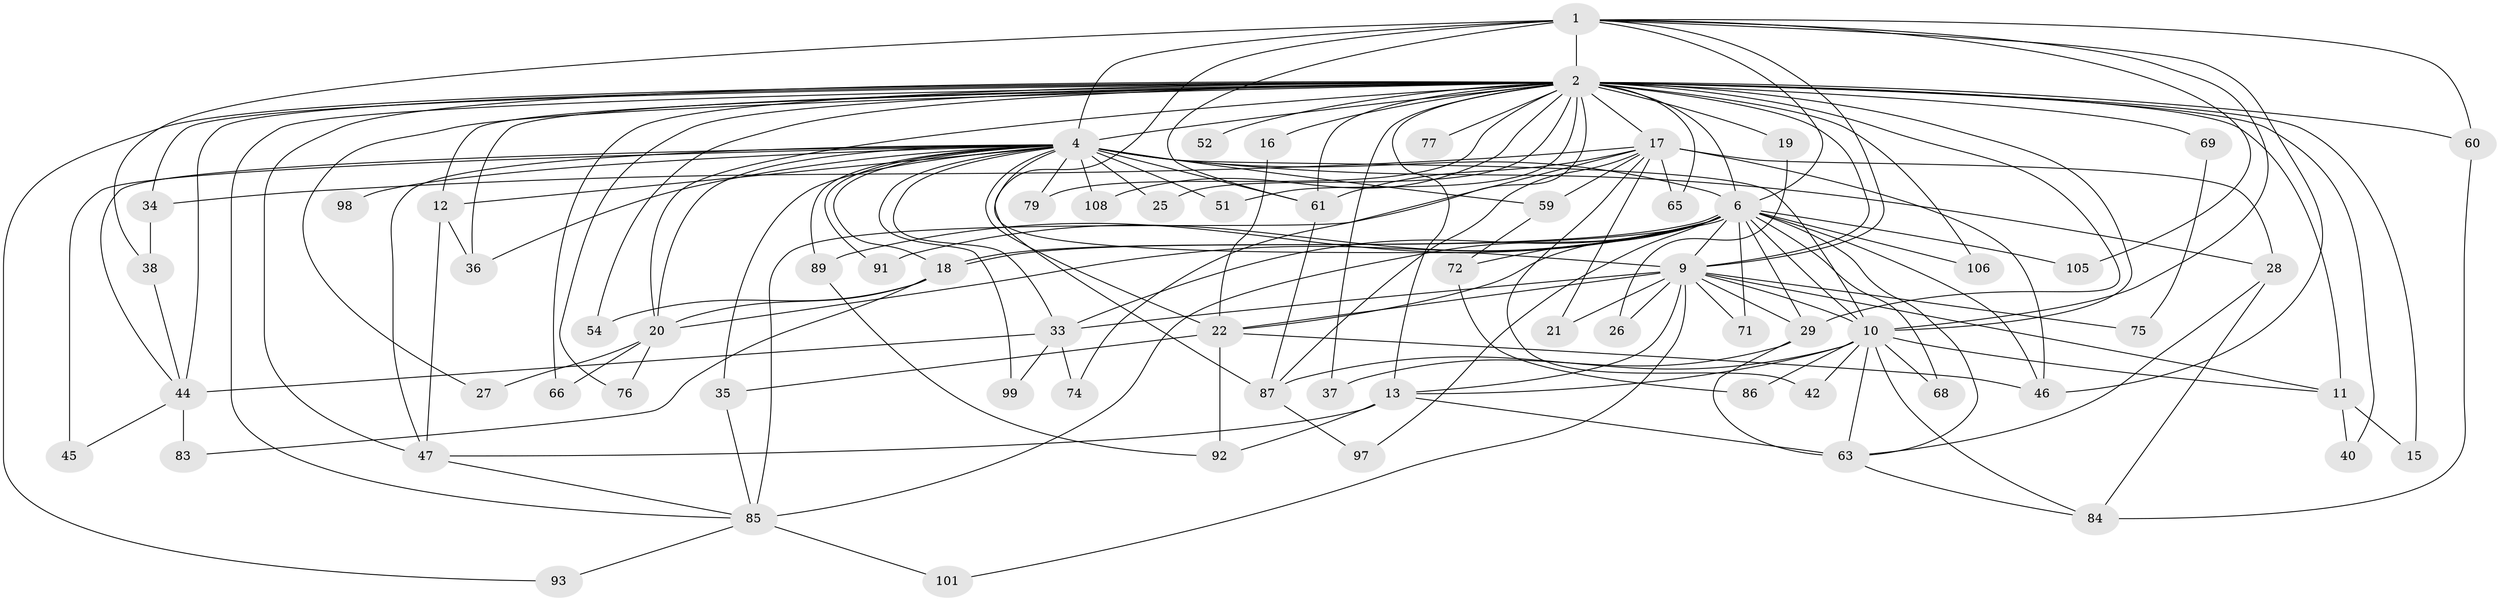 // original degree distribution, {20: 0.0072992700729927005, 28: 0.0072992700729927005, 33: 0.0072992700729927005, 19: 0.0072992700729927005, 22: 0.021897810218978103, 26: 0.0072992700729927005, 17: 0.0072992700729927005, 18: 0.0072992700729927005, 5: 0.058394160583941604, 4: 0.0948905109489051, 3: 0.18248175182481752, 2: 0.5328467153284672, 13: 0.0072992700729927005, 7: 0.021897810218978103, 6: 0.029197080291970802}
// Generated by graph-tools (version 1.1) at 2025/14/03/09/25 04:14:07]
// undirected, 68 vertices, 161 edges
graph export_dot {
graph [start="1"]
  node [color=gray90,style=filled];
  1 [super="+110"];
  2 [super="+3+32+41+5+107+120+125+127"];
  4 [super="+43+31+7"];
  6 [super="+8+23+78+104+39+30"];
  9 [super="+56+103"];
  10;
  11;
  12 [super="+67"];
  13 [super="+64+57"];
  15;
  16;
  17;
  18 [super="+49"];
  19;
  20 [super="+70"];
  21;
  22 [super="+24+88+100"];
  25;
  26;
  27;
  28 [super="+134"];
  29;
  33 [super="+53+115"];
  34 [super="+128"];
  35;
  36;
  37;
  38;
  40;
  42;
  44 [super="+118+62"];
  45;
  46 [super="+133"];
  47;
  51;
  52;
  54;
  59;
  60 [super="+119"];
  61 [super="+130+82"];
  63 [super="+80+73"];
  65;
  66;
  68;
  69;
  71;
  72;
  74;
  75;
  76;
  77;
  79;
  83;
  84 [super="+126"];
  85 [super="+112+96"];
  86;
  87 [super="+124"];
  89 [super="+95"];
  91;
  92;
  93;
  97;
  98;
  99;
  101;
  105;
  106;
  108;
  1 -- 2 [weight=4];
  1 -- 4 [weight=4];
  1 -- 6 [weight=4];
  1 -- 9;
  1 -- 10;
  1 -- 38;
  1 -- 60;
  1 -- 105;
  1 -- 61;
  1 -- 46;
  1 -- 87;
  2 -- 4 [weight=8];
  2 -- 6 [weight=10];
  2 -- 9 [weight=4];
  2 -- 10 [weight=4];
  2 -- 17 [weight=2];
  2 -- 19 [weight=2];
  2 -- 27;
  2 -- 44 [weight=2];
  2 -- 52 [weight=2];
  2 -- 60;
  2 -- 69 [weight=2];
  2 -- 93;
  2 -- 65;
  2 -- 12;
  2 -- 13 [weight=3];
  2 -- 74;
  2 -- 77;
  2 -- 16 [weight=2];
  2 -- 79;
  2 -- 20;
  2 -- 25;
  2 -- 34 [weight=2];
  2 -- 37;
  2 -- 106;
  2 -- 51;
  2 -- 54;
  2 -- 85;
  2 -- 29 [weight=2];
  2 -- 61;
  2 -- 108;
  2 -- 66;
  2 -- 11;
  2 -- 76;
  2 -- 15;
  2 -- 36;
  2 -- 40;
  2 -- 47;
  4 -- 6 [weight=7];
  4 -- 9 [weight=2];
  4 -- 10 [weight=2];
  4 -- 12;
  4 -- 20;
  4 -- 33;
  4 -- 45 [weight=2];
  4 -- 79;
  4 -- 98 [weight=2];
  4 -- 99;
  4 -- 51;
  4 -- 59;
  4 -- 108;
  4 -- 18;
  4 -- 22 [weight=2];
  4 -- 89;
  4 -- 25;
  4 -- 91;
  4 -- 28;
  4 -- 35;
  4 -- 36;
  4 -- 44;
  4 -- 47;
  4 -- 61 [weight=2];
  6 -- 9 [weight=3];
  6 -- 10 [weight=2];
  6 -- 18 [weight=2];
  6 -- 18;
  6 -- 63;
  6 -- 68;
  6 -- 71;
  6 -- 22;
  6 -- 72;
  6 -- 91;
  6 -- 29;
  6 -- 97;
  6 -- 33;
  6 -- 105;
  6 -- 20;
  6 -- 46;
  6 -- 85;
  6 -- 89;
  6 -- 106;
  9 -- 10;
  9 -- 11;
  9 -- 21;
  9 -- 22 [weight=2];
  9 -- 26;
  9 -- 29;
  9 -- 71;
  9 -- 75;
  9 -- 101;
  9 -- 33;
  9 -- 13;
  10 -- 11;
  10 -- 13;
  10 -- 42;
  10 -- 68;
  10 -- 86;
  10 -- 84;
  10 -- 63;
  10 -- 87;
  11 -- 15;
  11 -- 40;
  12 -- 36;
  12 -- 47;
  13 -- 92;
  13 -- 47;
  13 -- 63;
  16 -- 22;
  17 -- 21;
  17 -- 28;
  17 -- 34;
  17 -- 42;
  17 -- 46;
  17 -- 59;
  17 -- 61;
  17 -- 65;
  17 -- 85 [weight=2];
  17 -- 87;
  18 -- 83;
  18 -- 54;
  18 -- 20;
  19 -- 26;
  20 -- 27;
  20 -- 66;
  20 -- 76;
  22 -- 35;
  22 -- 92;
  22 -- 46;
  28 -- 84;
  28 -- 63;
  29 -- 37;
  29 -- 63;
  33 -- 74;
  33 -- 99;
  33 -- 44;
  34 -- 38;
  35 -- 85;
  38 -- 44;
  44 -- 45;
  44 -- 83;
  47 -- 85;
  59 -- 72;
  60 -- 84;
  61 -- 87;
  63 -- 84;
  69 -- 75;
  72 -- 86;
  85 -- 93;
  85 -- 101;
  87 -- 97;
  89 -- 92;
}

